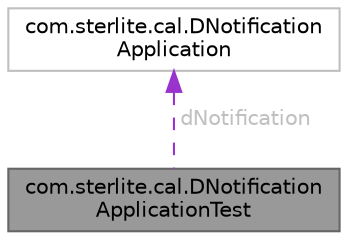 digraph "com.sterlite.cal.DNotificationApplicationTest"
{
 // LATEX_PDF_SIZE
  bgcolor="transparent";
  edge [fontname=Helvetica,fontsize=10,labelfontname=Helvetica,labelfontsize=10];
  node [fontname=Helvetica,fontsize=10,shape=box,height=0.2,width=0.4];
  Node1 [id="Node000001",label="com.sterlite.cal.DNotification\lApplicationTest",height=0.2,width=0.4,color="gray40", fillcolor="grey60", style="filled", fontcolor="black",tooltip=" "];
  Node2 -> Node1 [id="edge1_Node000001_Node000002",dir="back",color="darkorchid3",style="dashed",tooltip=" ",label=" dNotification",fontcolor="grey" ];
  Node2 [id="Node000002",label="com.sterlite.cal.DNotification\lApplication",height=0.2,width=0.4,color="grey75", fillcolor="white", style="filled",URL="$classcom_1_1sterlite_1_1cal_1_1_d_notification_application.html",tooltip=" "];
}
